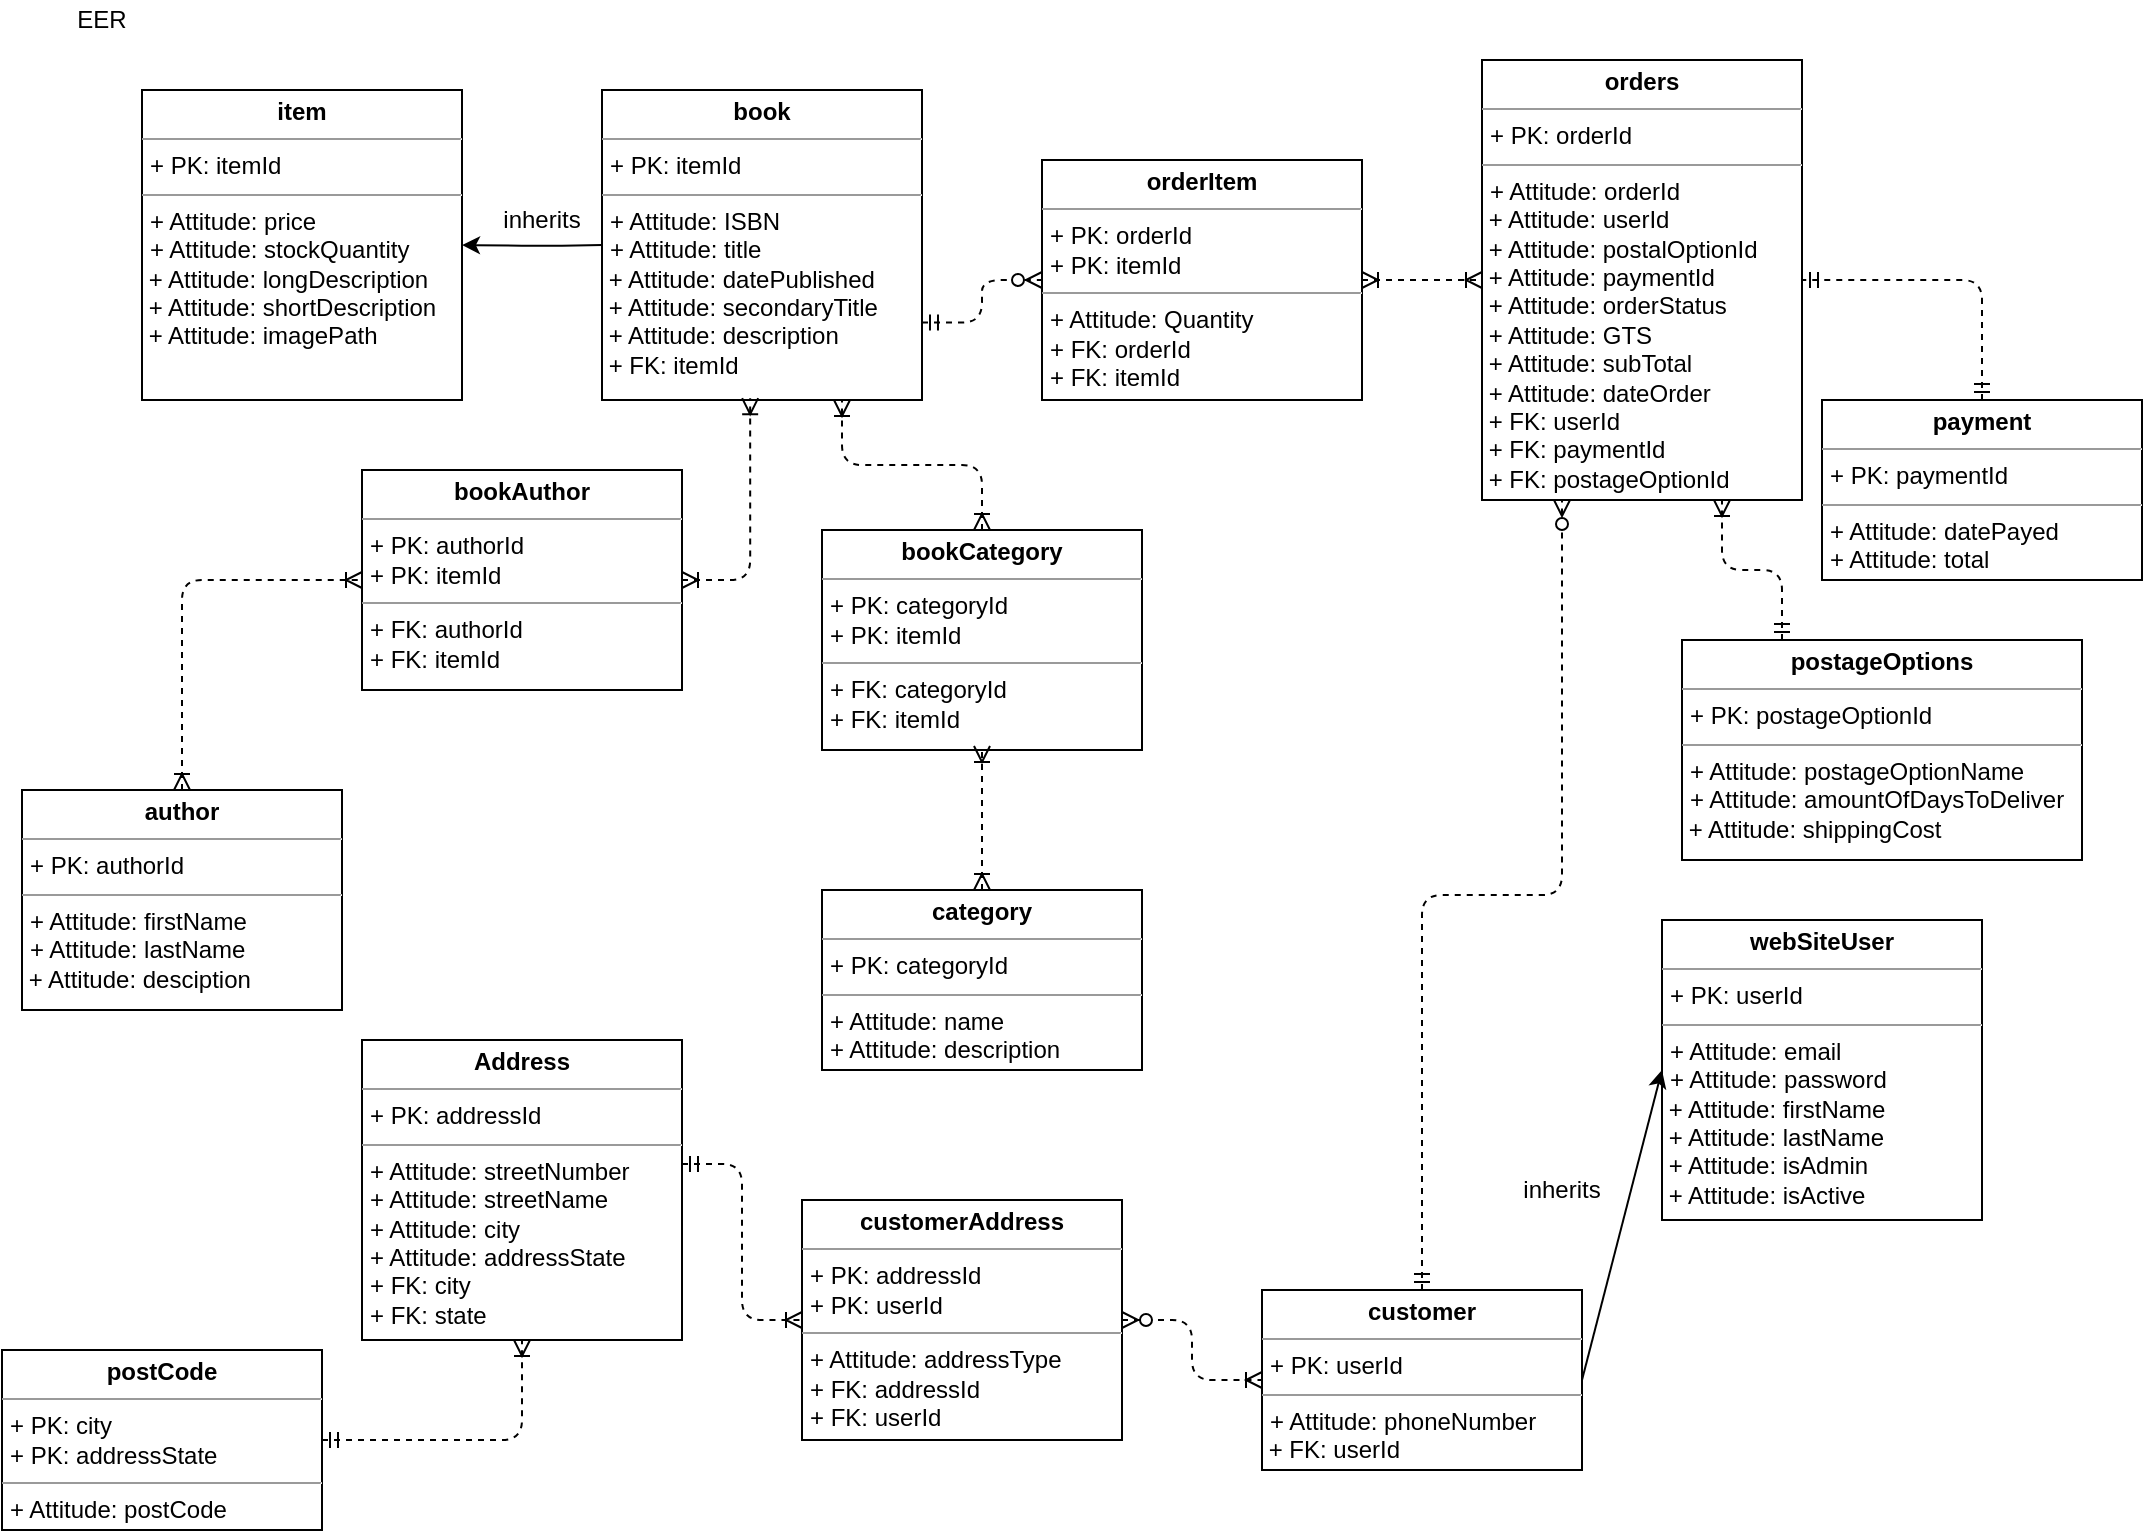 <mxfile version="10.6.0" type="device"><diagram name="Page-1" id="2ca16b54-16f6-2749-3443-fa8db7711227"><mxGraphModel dx="1204" dy="-120" grid="1" gridSize="10" guides="1" tooltips="1" connect="1" arrows="1" fold="1" page="1" pageScale="1" pageWidth="1100" pageHeight="850" background="#ffffff" math="0" shadow="0"><root><mxCell id="0"/><mxCell id="1" parent="0"/><mxCell id="J0qM-ucKTQVevZXW8yvZ-32" style="edgeStyle=orthogonalEdgeStyle;html=1;dashed=1;labelBackgroundColor=none;startArrow=ERoneToMany;endArrow=ERoneToMany;fontFamily=Verdana;fontSize=12;align=left;entryX=0.75;entryY=1;entryDx=0;entryDy=0;endFill=0;startFill=0;exitX=0.5;exitY=0;exitDx=0;exitDy=0;" edge="1" parent="1" source="J0qM-ucKTQVevZXW8yvZ-46" target="J0qM-ucKTQVevZXW8yvZ-34"><mxGeometry relative="1" as="geometry"><mxPoint x="460" y="1270" as="sourcePoint"/><mxPoint x="595" y="1450" as="targetPoint"/></mxGeometry></mxCell><mxCell id="J0qM-ucKTQVevZXW8yvZ-33" value="&lt;p style=&quot;margin: 0px ; margin-top: 4px ; text-align: center&quot;&gt;&lt;b&gt;item&lt;/b&gt;&lt;/p&gt;&lt;hr size=&quot;1&quot;&gt;&lt;p style=&quot;margin: 0px ; margin-left: 4px&quot;&gt;+ PK: itemId&lt;/p&gt;&lt;hr size=&quot;1&quot;&gt;&lt;p style=&quot;margin: 0px ; margin-left: 4px&quot;&gt;+ Attitude: price&lt;/p&gt;&lt;p style=&quot;margin: 0px ; margin-left: 4px&quot;&gt;&lt;span&gt;+ Attitude: stockQuantity&lt;/span&gt;&lt;/p&gt;&amp;nbsp;+ Attitude: longDescription&lt;br&gt;&amp;nbsp;+ Attitude: shortDescription&lt;br&gt;&lt;span&gt;&amp;nbsp;+ Attitude: imagePath&lt;/span&gt;&lt;br&gt;" style="verticalAlign=top;align=left;overflow=fill;fontSize=12;fontFamily=Helvetica;html=1;" vertex="1" parent="1"><mxGeometry x="100" y="925" width="160" height="155" as="geometry"/></mxCell><mxCell id="J0qM-ucKTQVevZXW8yvZ-34" value="&lt;p style=&quot;margin: 0px ; margin-top: 4px ; text-align: center&quot;&gt;&lt;b&gt;book&lt;/b&gt;&lt;/p&gt;&lt;hr size=&quot;1&quot;&gt;&lt;p style=&quot;margin: 0px ; margin-left: 4px&quot;&gt;+ PK: itemId&lt;/p&gt;&lt;hr size=&quot;1&quot;&gt;&lt;p style=&quot;margin: 0px ; margin-left: 4px&quot;&gt;+ Attitude: ISBN&lt;/p&gt;&lt;p style=&quot;margin: 0px ; margin-left: 4px&quot;&gt;&lt;span&gt;+ Attitude: title&lt;/span&gt;&lt;/p&gt;&amp;nbsp;+ Attitude: datePublished&lt;br&gt;&amp;nbsp;+ Attitude: secondaryTitle&lt;br&gt;&lt;span&gt;&amp;nbsp;+ Attitude: description&lt;br&gt;&lt;/span&gt;&amp;nbsp;+ FK: itemId&lt;br&gt;" style="verticalAlign=top;align=left;overflow=fill;fontSize=12;fontFamily=Helvetica;html=1;" vertex="1" parent="1"><mxGeometry x="330" y="925" width="160" height="155" as="geometry"/></mxCell><mxCell id="J0qM-ucKTQVevZXW8yvZ-35" value="&lt;p style=&quot;margin: 0px ; margin-top: 4px ; text-align: center&quot;&gt;&lt;b&gt;author&lt;/b&gt;&lt;/p&gt;&lt;hr size=&quot;1&quot;&gt;&lt;p style=&quot;margin: 0px ; margin-left: 4px&quot;&gt;+ PK: authorId&lt;/p&gt;&lt;hr size=&quot;1&quot;&gt;&lt;p style=&quot;margin: 0px ; margin-left: 4px&quot;&gt;+ Attitude: firstName&lt;/p&gt;&lt;p style=&quot;margin: 0px ; margin-left: 4px&quot;&gt;&lt;span&gt;+ Attitude: lastName&lt;/span&gt;&lt;/p&gt;&amp;nbsp;+ Attitude: desciption&lt;br&gt;&lt;br&gt;" style="verticalAlign=top;align=left;overflow=fill;fontSize=12;fontFamily=Helvetica;html=1;" vertex="1" parent="1"><mxGeometry x="40" y="1275" width="160" height="110" as="geometry"/></mxCell><mxCell id="J0qM-ucKTQVevZXW8yvZ-36" value="&lt;p style=&quot;margin: 0px ; margin-top: 4px ; text-align: center&quot;&gt;&lt;b&gt;category&lt;/b&gt;&lt;/p&gt;&lt;hr size=&quot;1&quot;&gt;&lt;p style=&quot;margin: 0px ; margin-left: 4px&quot;&gt;+ PK: categoryId&lt;/p&gt;&lt;hr size=&quot;1&quot;&gt;&lt;p style=&quot;margin: 0px ; margin-left: 4px&quot;&gt;+ Attitude: name&lt;/p&gt;&lt;p style=&quot;margin: 0px ; margin-left: 4px&quot;&gt;&lt;span&gt;+ Attitude: description&lt;/span&gt;&lt;/p&gt;&lt;br&gt;" style="verticalAlign=top;align=left;overflow=fill;fontSize=12;fontFamily=Helvetica;html=1;" vertex="1" parent="1"><mxGeometry x="440" y="1325" width="160" height="90" as="geometry"/></mxCell><mxCell id="J0qM-ucKTQVevZXW8yvZ-37" value="&lt;p style=&quot;margin: 0px ; margin-top: 4px ; text-align: center&quot;&gt;&lt;b&gt;webSiteUser&lt;/b&gt;&lt;/p&gt;&lt;hr size=&quot;1&quot;&gt;&lt;p style=&quot;margin: 0px ; margin-left: 4px&quot;&gt;+ PK: userId&lt;/p&gt;&lt;hr size=&quot;1&quot;&gt;&lt;p style=&quot;margin: 0px ; margin-left: 4px&quot;&gt;+ Attitude: email&lt;/p&gt;&lt;p style=&quot;margin: 0px ; margin-left: 4px&quot;&gt;&lt;span&gt;+ Attitude: password&lt;/span&gt;&lt;/p&gt;&amp;nbsp;+ Attitude: firstName&lt;br&gt;&amp;nbsp;+ Attitude: lastName&lt;br&gt;&lt;span&gt;&amp;nbsp;+ Attitude: isAdmin&lt;br&gt;&lt;/span&gt;&amp;nbsp;+ Attitude: isActive&lt;br&gt;" style="verticalAlign=top;align=left;overflow=fill;fontSize=12;fontFamily=Helvetica;html=1;" vertex="1" parent="1"><mxGeometry x="860" y="1340" width="160" height="150" as="geometry"/></mxCell><mxCell id="J0qM-ucKTQVevZXW8yvZ-38" value="&lt;p style=&quot;margin: 0px ; margin-top: 4px ; text-align: center&quot;&gt;&lt;b&gt;customer&lt;/b&gt;&lt;/p&gt;&lt;hr size=&quot;1&quot;&gt;&lt;p style=&quot;margin: 0px ; margin-left: 4px&quot;&gt;+ PK: userId&lt;/p&gt;&lt;hr size=&quot;1&quot;&gt;&lt;p style=&quot;margin: 0px ; margin-left: 4px&quot;&gt;+ Attitude: phoneNumber&lt;/p&gt;&amp;nbsp;+ FK: userId&lt;br&gt;" style="verticalAlign=top;align=left;overflow=fill;fontSize=12;fontFamily=Helvetica;html=1;" vertex="1" parent="1"><mxGeometry x="660" y="1525" width="160" height="90" as="geometry"/></mxCell><mxCell id="J0qM-ucKTQVevZXW8yvZ-39" value="&lt;p style=&quot;margin: 0px ; margin-top: 4px ; text-align: center&quot;&gt;&lt;b&gt;postageOptions&lt;/b&gt;&lt;/p&gt;&lt;hr size=&quot;1&quot;&gt;&lt;p style=&quot;margin: 0px ; margin-left: 4px&quot;&gt;+ PK: postageOptionId&lt;/p&gt;&lt;hr size=&quot;1&quot;&gt;&lt;p style=&quot;margin: 0px ; margin-left: 4px&quot;&gt;+ Attitude: postageOptionName&lt;/p&gt;&lt;p style=&quot;margin: 0px ; margin-left: 4px&quot;&gt;&lt;span&gt;+ Attitude: amountOfDaysToDeliver&lt;/span&gt;&lt;/p&gt;&amp;nbsp;+ Attitude: shippingCost&lt;br&gt;" style="verticalAlign=top;align=left;overflow=fill;fontSize=12;fontFamily=Helvetica;html=1;" vertex="1" parent="1"><mxGeometry x="870" y="1200" width="200" height="110" as="geometry"/></mxCell><mxCell id="J0qM-ucKTQVevZXW8yvZ-40" value="&lt;p style=&quot;margin: 0px ; margin-top: 4px ; text-align: center&quot;&gt;&lt;b&gt;postCode&lt;/b&gt;&lt;/p&gt;&lt;hr size=&quot;1&quot;&gt;&lt;p style=&quot;margin: 0px ; margin-left: 4px&quot;&gt;+ PK: city&lt;/p&gt;&lt;p style=&quot;margin: 0px ; margin-left: 4px&quot;&gt;+ PK: addressState&lt;/p&gt;&lt;hr size=&quot;1&quot;&gt;&lt;p style=&quot;margin: 0px ; margin-left: 4px&quot;&gt;+ Attitude: postCode&lt;/p&gt;&lt;br&gt;" style="verticalAlign=top;align=left;overflow=fill;fontSize=12;fontFamily=Helvetica;html=1;" vertex="1" parent="1"><mxGeometry x="30" y="1555" width="160" height="90" as="geometry"/></mxCell><mxCell id="J0qM-ucKTQVevZXW8yvZ-41" value="&lt;p style=&quot;margin: 0px ; margin-top: 4px ; text-align: center&quot;&gt;&lt;b&gt;Address&lt;/b&gt;&lt;/p&gt;&lt;hr size=&quot;1&quot;&gt;&lt;p style=&quot;margin: 0px ; margin-left: 4px&quot;&gt;+ PK: addressId&lt;/p&gt;&lt;hr size=&quot;1&quot;&gt;&lt;p style=&quot;margin: 0px ; margin-left: 4px&quot;&gt;+ Attitude: streetNumber&lt;/p&gt;&lt;p style=&quot;margin: 0px ; margin-left: 4px&quot;&gt;&lt;span&gt;+ Attitude: streetName&lt;/span&gt;&lt;/p&gt;&lt;p style=&quot;margin: 0px ; margin-left: 4px&quot;&gt;&lt;span&gt;+ Attitude: city&lt;/span&gt;&lt;/p&gt;&lt;p style=&quot;margin: 0px ; margin-left: 4px&quot;&gt;&lt;span&gt;+ Attitude: addressState&lt;/span&gt;&lt;/p&gt;&lt;p style=&quot;margin: 0px ; margin-left: 4px&quot;&gt;&lt;span&gt;+ FK: city&lt;/span&gt;&lt;/p&gt;&lt;p style=&quot;margin: 0px ; margin-left: 4px&quot;&gt;&lt;span&gt;+ FK: state&lt;/span&gt;&lt;/p&gt;&lt;p&gt;&lt;span&gt;&lt;br&gt;&lt;/span&gt;&lt;/p&gt;&lt;br&gt;" style="verticalAlign=top;align=left;overflow=fill;fontSize=12;fontFamily=Helvetica;html=1;" vertex="1" parent="1"><mxGeometry x="210" y="1400" width="160" height="150" as="geometry"/></mxCell><mxCell id="J0qM-ucKTQVevZXW8yvZ-42" value="&lt;p style=&quot;margin: 0px ; margin-top: 4px ; text-align: center&quot;&gt;&lt;b&gt;orders&lt;/b&gt;&lt;/p&gt;&lt;hr size=&quot;1&quot;&gt;&lt;p style=&quot;margin: 0px ; margin-left: 4px&quot;&gt;+ PK: orderId&lt;/p&gt;&lt;hr size=&quot;1&quot;&gt;&lt;p style=&quot;margin: 0px ; margin-left: 4px&quot;&gt;+ Attitude: orderId&lt;/p&gt;&amp;nbsp;+ Attitude:&amp;nbsp;&lt;span&gt;userId&lt;br&gt;&amp;nbsp;+ Attitude: postalOptionId&lt;br&gt;&lt;/span&gt;&amp;nbsp;+ Attitude:&amp;nbsp;paymentId&amp;nbsp;&lt;span&gt;&lt;br&gt;&lt;/span&gt;&lt;span&gt;&amp;nbsp;+ Attitude: orderStatus&lt;/span&gt;&lt;span&gt;&lt;br&gt;&lt;/span&gt;&amp;nbsp;+ Attitude: GTS&lt;br&gt;&amp;nbsp;+ Attitude: subTotal&lt;br&gt;&lt;span&gt;&amp;nbsp;+ Attitude: dateOrder&lt;br&gt;&lt;/span&gt;&amp;nbsp;+ FK: userId&lt;br&gt;&amp;nbsp;+ FK: paymentId&lt;br&gt;&amp;nbsp;+ FK: postageOptionId&lt;br&gt;" style="verticalAlign=top;align=left;overflow=fill;fontSize=12;fontFamily=Helvetica;html=1;" vertex="1" parent="1"><mxGeometry x="770" y="910" width="160" height="220" as="geometry"/></mxCell><mxCell id="J0qM-ucKTQVevZXW8yvZ-43" value="&lt;p style=&quot;margin: 0px ; margin-top: 4px ; text-align: center&quot;&gt;&lt;b&gt;payment&lt;/b&gt;&lt;/p&gt;&lt;hr size=&quot;1&quot;&gt;&lt;p style=&quot;margin: 0px ; margin-left: 4px&quot;&gt;+ PK: paymentId&lt;/p&gt;&lt;hr size=&quot;1&quot;&gt;&lt;p style=&quot;margin: 0px ; margin-left: 4px&quot;&gt;+ Attitude: datePayed&lt;/p&gt;&lt;p style=&quot;margin: 0px ; margin-left: 4px&quot;&gt;&lt;span&gt;+ Attitude: total&lt;/span&gt;&lt;/p&gt;&amp;nbsp;&lt;br&gt;" style="verticalAlign=top;align=left;overflow=fill;fontSize=12;fontFamily=Helvetica;html=1;" vertex="1" parent="1"><mxGeometry x="940" y="1080" width="160" height="90" as="geometry"/></mxCell><mxCell id="J0qM-ucKTQVevZXW8yvZ-44" value="&lt;p style=&quot;margin: 0px ; margin-top: 4px ; text-align: center&quot;&gt;&lt;b&gt;orderItem&lt;/b&gt;&lt;/p&gt;&lt;hr size=&quot;1&quot;&gt;&lt;p style=&quot;margin: 0px ; margin-left: 4px&quot;&gt;+ PK: orderId&lt;/p&gt;&lt;p style=&quot;margin: 0px ; margin-left: 4px&quot;&gt;+ PK: itemId&lt;/p&gt;&lt;hr size=&quot;1&quot;&gt;&lt;p style=&quot;margin: 0px ; margin-left: 4px&quot;&gt;+ Attitude: Quantity&lt;/p&gt;&lt;p style=&quot;margin: 0px ; margin-left: 4px&quot;&gt;&lt;span&gt;+ FK: orderId&lt;/span&gt;&lt;/p&gt;&lt;p style=&quot;margin: 0px ; margin-left: 4px&quot;&gt;&lt;span&gt;+ FK: itemId&lt;/span&gt;&lt;/p&gt;&lt;p&gt;&lt;span&gt;&lt;br&gt;&lt;/span&gt;&lt;/p&gt;&lt;br&gt;" style="verticalAlign=top;align=left;overflow=fill;fontSize=12;fontFamily=Helvetica;html=1;" vertex="1" parent="1"><mxGeometry x="550" y="960" width="160" height="120" as="geometry"/></mxCell><mxCell id="J0qM-ucKTQVevZXW8yvZ-45" value="&lt;p style=&quot;margin: 0px ; margin-top: 4px ; text-align: center&quot;&gt;&lt;b&gt;customerAddress&lt;/b&gt;&lt;/p&gt;&lt;hr size=&quot;1&quot;&gt;&lt;p style=&quot;margin: 0px ; margin-left: 4px&quot;&gt;+ PK: addressId&lt;/p&gt;&lt;p style=&quot;margin: 0px ; margin-left: 4px&quot;&gt;+ PK: userId&lt;/p&gt;&lt;hr size=&quot;1&quot;&gt;&lt;p style=&quot;margin: 0px ; margin-left: 4px&quot;&gt;+ Attitude: addressType&lt;/p&gt;&lt;p style=&quot;margin: 0px ; margin-left: 4px&quot;&gt;&lt;span&gt;+ FK: addressId&lt;/span&gt;&lt;/p&gt;&lt;p style=&quot;margin: 0px ; margin-left: 4px&quot;&gt;&lt;span&gt;+ FK: userId&lt;/span&gt;&lt;/p&gt;&lt;p&gt;&lt;span&gt;&lt;br&gt;&lt;/span&gt;&lt;/p&gt;&lt;br&gt;" style="verticalAlign=top;align=left;overflow=fill;fontSize=12;fontFamily=Helvetica;html=1;" vertex="1" parent="1"><mxGeometry x="430" y="1480" width="160" height="120" as="geometry"/></mxCell><mxCell id="J0qM-ucKTQVevZXW8yvZ-46" value="&lt;p style=&quot;margin: 0px ; margin-top: 4px ; text-align: center&quot;&gt;&lt;b&gt;bookCategory&lt;/b&gt;&lt;/p&gt;&lt;hr size=&quot;1&quot;&gt;&lt;p style=&quot;margin: 0px ; margin-left: 4px&quot;&gt;+ PK: categoryId&lt;/p&gt;&lt;p style=&quot;margin: 0px ; margin-left: 4px&quot;&gt;+ PK: itemId&lt;/p&gt;&lt;hr size=&quot;1&quot;&gt;&lt;p style=&quot;margin: 0px ; margin-left: 4px&quot;&gt;&lt;span&gt;+ FK: categoryId&lt;/span&gt;&lt;br&gt;&lt;/p&gt;&lt;p style=&quot;margin: 0px ; margin-left: 4px&quot;&gt;&lt;span&gt;+ FK: itemId&lt;/span&gt;&lt;/p&gt;&lt;p&gt;&lt;span&gt;&lt;br&gt;&lt;/span&gt;&lt;/p&gt;&lt;br&gt;" style="verticalAlign=top;align=left;overflow=fill;fontSize=12;fontFamily=Helvetica;html=1;" vertex="1" parent="1"><mxGeometry x="440" y="1145" width="160" height="110" as="geometry"/></mxCell><mxCell id="J0qM-ucKTQVevZXW8yvZ-47" style="edgeStyle=orthogonalEdgeStyle;html=1;dashed=1;labelBackgroundColor=none;startArrow=ERmandOne;endArrow=ERzeroToMany;fontFamily=Verdana;fontSize=12;align=left;entryX=0.25;entryY=1;entryDx=0;entryDy=0;exitX=0.5;exitY=0;exitDx=0;exitDy=0;endFill=1;startFill=0;" edge="1" parent="1" source="J0qM-ucKTQVevZXW8yvZ-38" target="J0qM-ucKTQVevZXW8yvZ-42"><mxGeometry relative="1" as="geometry"><mxPoint x="565" y="1235" as="sourcePoint"/><mxPoint x="755" y="1205" as="targetPoint"/></mxGeometry></mxCell><mxCell id="J0qM-ucKTQVevZXW8yvZ-48" style="edgeStyle=orthogonalEdgeStyle;html=1;dashed=1;labelBackgroundColor=none;startArrow=ERmandOne;endArrow=ERmandOne;fontFamily=Verdana;fontSize=12;align=left;exitX=0.5;exitY=0;exitDx=0;exitDy=0;entryX=1;entryY=0.5;entryDx=0;entryDy=0;endFill=0;" edge="1" parent="1" source="J0qM-ucKTQVevZXW8yvZ-43" target="J0qM-ucKTQVevZXW8yvZ-42"><mxGeometry relative="1" as="geometry"><mxPoint x="405" y="1410" as="sourcePoint"/><mxPoint x="595" y="1380" as="targetPoint"/></mxGeometry></mxCell><mxCell id="J0qM-ucKTQVevZXW8yvZ-49" style="edgeStyle=orthogonalEdgeStyle;html=1;dashed=1;labelBackgroundColor=none;startArrow=ERoneToMany;endArrow=ERoneToMany;fontFamily=Verdana;fontSize=12;align=left;exitX=1;exitY=0.5;exitDx=0;exitDy=0;entryX=0.463;entryY=0.994;entryDx=0;entryDy=0;entryPerimeter=0;startFill=0;endFill=0;" edge="1" parent="1" source="J0qM-ucKTQVevZXW8yvZ-54" target="J0qM-ucKTQVevZXW8yvZ-34"><mxGeometry relative="1" as="geometry"><mxPoint x="210" y="1150" as="sourcePoint"/><mxPoint x="400" y="1120" as="targetPoint"/></mxGeometry></mxCell><mxCell id="J0qM-ucKTQVevZXW8yvZ-50" style="edgeStyle=orthogonalEdgeStyle;html=1;dashed=1;labelBackgroundColor=none;startArrow=ERmandOne;endArrow=ERoneToMany;fontFamily=Verdana;fontSize=12;align=left;exitX=1;exitY=0.5;exitDx=0;exitDy=0;entryX=0.5;entryY=1;entryDx=0;entryDy=0;endFill=0;" edge="1" parent="1" source="J0qM-ucKTQVevZXW8yvZ-40" target="J0qM-ucKTQVevZXW8yvZ-41"><mxGeometry relative="1" as="geometry"><mxPoint x="410" y="1400" as="sourcePoint"/><mxPoint x="600" y="1370" as="targetPoint"/></mxGeometry></mxCell><mxCell id="J0qM-ucKTQVevZXW8yvZ-51" style="edgeStyle=orthogonalEdgeStyle;html=1;dashed=1;labelBackgroundColor=none;startArrow=ERmandOne;endArrow=ERoneToMany;fontFamily=Verdana;fontSize=12;align=left;exitX=1;exitY=0.413;exitDx=0;exitDy=0;exitPerimeter=0;startFill=0;endFill=0;entryX=0;entryY=0.5;entryDx=0;entryDy=0;" edge="1" parent="1" source="J0qM-ucKTQVevZXW8yvZ-41" target="J0qM-ucKTQVevZXW8yvZ-45"><mxGeometry relative="1" as="geometry"><mxPoint x="620" y="1585" as="sourcePoint"/><mxPoint x="610" y="1462" as="targetPoint"/></mxGeometry></mxCell><mxCell id="J0qM-ucKTQVevZXW8yvZ-52" style="edgeStyle=orthogonalEdgeStyle;html=1;dashed=1;labelBackgroundColor=none;startArrow=ERmandOne;endArrow=ERzeroToMany;fontFamily=Verdana;fontSize=12;align=left;exitX=1;exitY=0.75;exitDx=0;exitDy=0;startFill=0;endFill=1;" edge="1" parent="1" source="J0qM-ucKTQVevZXW8yvZ-34" target="J0qM-ucKTQVevZXW8yvZ-44"><mxGeometry relative="1" as="geometry"><mxPoint x="360" y="1400" as="sourcePoint"/><mxPoint x="550" y="1370" as="targetPoint"/></mxGeometry></mxCell><mxCell id="J0qM-ucKTQVevZXW8yvZ-53" style="edgeStyle=orthogonalEdgeStyle;html=1;dashed=1;labelBackgroundColor=none;startArrow=ERmandOne;endArrow=ERoneToMany;fontFamily=Verdana;fontSize=12;align=left;entryX=0.75;entryY=1;entryDx=0;entryDy=0;exitX=0.25;exitY=0;exitDx=0;exitDy=0;startFill=0;" edge="1" parent="1" source="J0qM-ucKTQVevZXW8yvZ-39" target="J0qM-ucKTQVevZXW8yvZ-42"><mxGeometry relative="1" as="geometry"><mxPoint x="700" y="1430" as="sourcePoint"/><mxPoint x="820" y="1140" as="targetPoint"/></mxGeometry></mxCell><mxCell id="J0qM-ucKTQVevZXW8yvZ-54" value="&lt;p style=&quot;margin: 0px ; margin-top: 4px ; text-align: center&quot;&gt;&lt;b&gt;bookAuthor&lt;/b&gt;&lt;/p&gt;&lt;hr size=&quot;1&quot;&gt;&lt;p style=&quot;margin: 0px ; margin-left: 4px&quot;&gt;+ PK: authorId&lt;/p&gt;&lt;p style=&quot;margin: 0px ; margin-left: 4px&quot;&gt;+ PK: itemId&lt;/p&gt;&lt;hr size=&quot;1&quot;&gt;&lt;p style=&quot;margin: 0px ; margin-left: 4px&quot;&gt;&lt;span&gt;+ FK: authorId&lt;/span&gt;&lt;br&gt;&lt;/p&gt;&lt;p style=&quot;margin: 0px ; margin-left: 4px&quot;&gt;&lt;span&gt;+ FK: itemId&lt;/span&gt;&lt;/p&gt;&lt;p&gt;&lt;span&gt;&lt;br&gt;&lt;/span&gt;&lt;/p&gt;&lt;br&gt;" style="verticalAlign=top;align=left;overflow=fill;fontSize=12;fontFamily=Helvetica;html=1;" vertex="1" parent="1"><mxGeometry x="210" y="1115" width="160" height="110" as="geometry"/></mxCell><mxCell id="J0qM-ucKTQVevZXW8yvZ-55" style="edgeStyle=orthogonalEdgeStyle;html=1;dashed=1;labelBackgroundColor=none;startArrow=ERoneToMany;endArrow=ERoneToMany;fontFamily=Verdana;fontSize=12;align=left;exitX=0.5;exitY=0;exitDx=0;exitDy=0;entryX=0;entryY=0.5;entryDx=0;entryDy=0;startFill=0;endFill=0;" edge="1" parent="1" source="J0qM-ucKTQVevZXW8yvZ-35" target="J0qM-ucKTQVevZXW8yvZ-54"><mxGeometry relative="1" as="geometry"><mxPoint x="380" y="1180" as="sourcePoint"/><mxPoint x="414" y="1089" as="targetPoint"/></mxGeometry></mxCell><mxCell id="J0qM-ucKTQVevZXW8yvZ-56" value="" style="endArrow=classic;html=1;entryX=1;entryY=0.5;entryDx=0;entryDy=0;exitX=0;exitY=0.5;exitDx=0;exitDy=0;" edge="1" parent="1" source="J0qM-ucKTQVevZXW8yvZ-34" target="J0qM-ucKTQVevZXW8yvZ-33"><mxGeometry width="50" height="50" relative="1" as="geometry"><mxPoint x="330" y="1670" as="sourcePoint"/><mxPoint x="380" y="1620" as="targetPoint"/><Array as="points"><mxPoint x="300" y="1003"/></Array></mxGeometry></mxCell><mxCell id="J0qM-ucKTQVevZXW8yvZ-57" value="inherits" style="text;html=1;strokeColor=none;fillColor=none;align=center;verticalAlign=middle;whiteSpace=wrap;rounded=0;" vertex="1" parent="1"><mxGeometry x="280" y="980" width="40" height="20" as="geometry"/></mxCell><mxCell id="J0qM-ucKTQVevZXW8yvZ-58" value="" style="endArrow=classic;html=1;exitX=1;exitY=0.5;exitDx=0;exitDy=0;entryX=0;entryY=0.5;entryDx=0;entryDy=0;" edge="1" parent="1" source="J0qM-ucKTQVevZXW8yvZ-38" target="J0qM-ucKTQVevZXW8yvZ-37"><mxGeometry width="50" height="50" relative="1" as="geometry"><mxPoint x="340" y="1013" as="sourcePoint"/><mxPoint x="800" y="1370" as="targetPoint"/><Array as="points"/></mxGeometry></mxCell><mxCell id="J0qM-ucKTQVevZXW8yvZ-59" style="edgeStyle=orthogonalEdgeStyle;html=1;dashed=1;labelBackgroundColor=none;startArrow=ERoneToMany;endArrow=ERoneToMany;fontFamily=Verdana;fontSize=12;align=left;exitX=0.5;exitY=0;exitDx=0;exitDy=0;startFill=0;endFill=0;" edge="1" parent="1" source="J0qM-ucKTQVevZXW8yvZ-36"><mxGeometry relative="1" as="geometry"><mxPoint x="130" y="1285" as="sourcePoint"/><mxPoint x="520" y="1253" as="targetPoint"/></mxGeometry></mxCell><mxCell id="J0qM-ucKTQVevZXW8yvZ-60" value="inherits" style="text;html=1;strokeColor=none;fillColor=none;align=center;verticalAlign=middle;whiteSpace=wrap;rounded=0;" vertex="1" parent="1"><mxGeometry x="790" y="1465" width="40" height="20" as="geometry"/></mxCell><mxCell id="J0qM-ucKTQVevZXW8yvZ-61" style="edgeStyle=orthogonalEdgeStyle;html=1;dashed=1;labelBackgroundColor=none;startArrow=ERzeroToMany;endArrow=ERoneToMany;fontFamily=Verdana;fontSize=12;align=left;exitX=1;exitY=0.5;exitDx=0;exitDy=0;startFill=1;endFill=0;entryX=0;entryY=0.5;entryDx=0;entryDy=0;" edge="1" parent="1" source="J0qM-ucKTQVevZXW8yvZ-45" target="J0qM-ucKTQVevZXW8yvZ-38"><mxGeometry relative="1" as="geometry"><mxPoint x="630" y="1436" as="sourcePoint"/><mxPoint x="690" y="1514" as="targetPoint"/></mxGeometry></mxCell><mxCell id="J0qM-ucKTQVevZXW8yvZ-62" style="edgeStyle=orthogonalEdgeStyle;html=1;dashed=1;labelBackgroundColor=none;startArrow=ERoneToMany;endArrow=ERoneToMany;fontFamily=Verdana;fontSize=12;align=left;exitX=1;exitY=0.5;exitDx=0;exitDy=0;startFill=0;endFill=0;entryX=0;entryY=0.5;entryDx=0;entryDy=0;" edge="1" parent="1" source="J0qM-ucKTQVevZXW8yvZ-44" target="J0qM-ucKTQVevZXW8yvZ-42"><mxGeometry relative="1" as="geometry"><mxPoint x="500" y="1051" as="sourcePoint"/><mxPoint x="560" y="1030" as="targetPoint"/></mxGeometry></mxCell><mxCell id="J0qM-ucKTQVevZXW8yvZ-63" value="EER" style="text;html=1;strokeColor=none;fillColor=none;align=center;verticalAlign=middle;whiteSpace=wrap;rounded=0;" vertex="1" parent="1"><mxGeometry x="60" y="880" width="40" height="20" as="geometry"/></mxCell></root></mxGraphModel></diagram></mxfile>